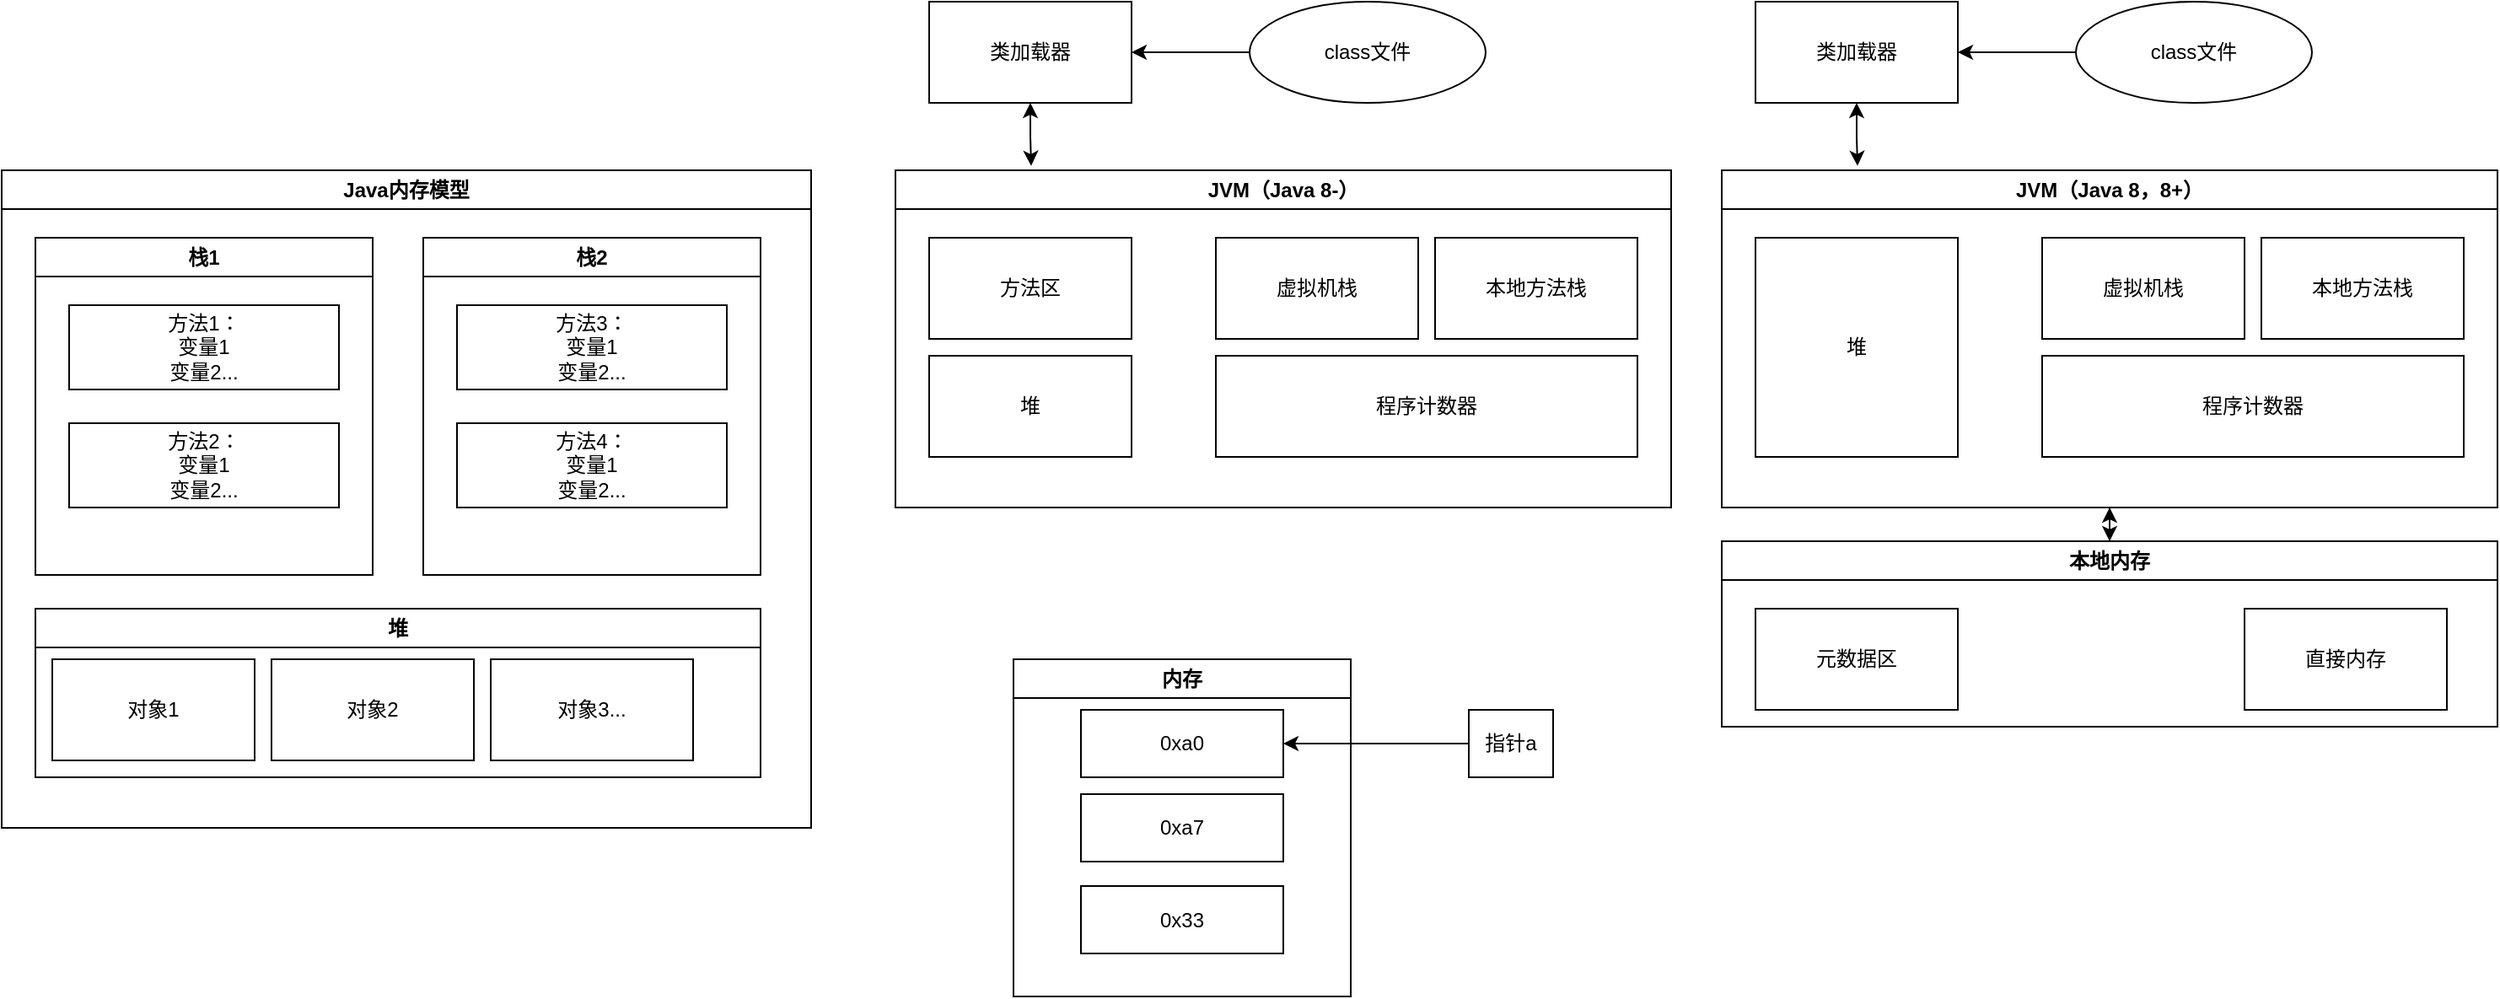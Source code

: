<mxfile version="21.8.2" type="device">
  <diagram name="第 1 页" id="ZJbspc9-_AIFN5w1cXu9">
    <mxGraphModel dx="937" dy="636" grid="1" gridSize="10" guides="1" tooltips="1" connect="1" arrows="1" fold="1" page="1" pageScale="1" pageWidth="827" pageHeight="1169" math="0" shadow="0">
      <root>
        <mxCell id="0" />
        <mxCell id="1" parent="0" />
        <mxCell id="luPE3-3N4MpEArsMBmXl-3" value="Java内存模型" style="swimlane;whiteSpace=wrap;html=1;" parent="1" vertex="1">
          <mxGeometry x="70" y="140" width="480" height="390" as="geometry" />
        </mxCell>
        <mxCell id="luPE3-3N4MpEArsMBmXl-4" value="栈1" style="swimlane;whiteSpace=wrap;html=1;" parent="luPE3-3N4MpEArsMBmXl-3" vertex="1">
          <mxGeometry x="20" y="40" width="200" height="200" as="geometry" />
        </mxCell>
        <mxCell id="luPE3-3N4MpEArsMBmXl-2" value="方法1：&lt;br&gt;变量1&lt;br&gt;变量2..." style="whiteSpace=wrap;html=1;glass=0;" parent="luPE3-3N4MpEArsMBmXl-4" vertex="1">
          <mxGeometry x="20" y="40" width="160" height="50" as="geometry" />
        </mxCell>
        <mxCell id="luPE3-3N4MpEArsMBmXl-6" value="方法2：&lt;br&gt;变量1&lt;br&gt;变量2..." style="whiteSpace=wrap;html=1;glass=0;" parent="luPE3-3N4MpEArsMBmXl-4" vertex="1">
          <mxGeometry x="20" y="110" width="160" height="50" as="geometry" />
        </mxCell>
        <mxCell id="luPE3-3N4MpEArsMBmXl-5" value="栈2" style="swimlane;whiteSpace=wrap;html=1;" parent="luPE3-3N4MpEArsMBmXl-3" vertex="1">
          <mxGeometry x="250" y="40" width="200" height="200" as="geometry" />
        </mxCell>
        <mxCell id="luPE3-3N4MpEArsMBmXl-7" value="方法3：&lt;br&gt;变量1&lt;br&gt;变量2..." style="whiteSpace=wrap;html=1;glass=0;" parent="luPE3-3N4MpEArsMBmXl-5" vertex="1">
          <mxGeometry x="20" y="40" width="160" height="50" as="geometry" />
        </mxCell>
        <mxCell id="luPE3-3N4MpEArsMBmXl-8" value="方法4：&lt;br&gt;变量1&lt;br&gt;变量2..." style="whiteSpace=wrap;html=1;glass=0;" parent="luPE3-3N4MpEArsMBmXl-5" vertex="1">
          <mxGeometry x="20" y="110" width="160" height="50" as="geometry" />
        </mxCell>
        <mxCell id="luPE3-3N4MpEArsMBmXl-9" value="堆" style="swimlane;whiteSpace=wrap;html=1;startSize=23;" parent="luPE3-3N4MpEArsMBmXl-3" vertex="1">
          <mxGeometry x="20" y="260" width="430" height="100" as="geometry" />
        </mxCell>
        <mxCell id="luPE3-3N4MpEArsMBmXl-10" value="对象1" style="rounded=0;whiteSpace=wrap;html=1;" parent="luPE3-3N4MpEArsMBmXl-9" vertex="1">
          <mxGeometry x="10" y="30" width="120" height="60" as="geometry" />
        </mxCell>
        <mxCell id="luPE3-3N4MpEArsMBmXl-11" value="对象2" style="rounded=0;whiteSpace=wrap;html=1;" parent="luPE3-3N4MpEArsMBmXl-9" vertex="1">
          <mxGeometry x="140" y="30" width="120" height="60" as="geometry" />
        </mxCell>
        <mxCell id="luPE3-3N4MpEArsMBmXl-12" value="对象3..." style="rounded=0;whiteSpace=wrap;html=1;" parent="luPE3-3N4MpEArsMBmXl-9" vertex="1">
          <mxGeometry x="270" y="30" width="120" height="60" as="geometry" />
        </mxCell>
        <mxCell id="luPE3-3N4MpEArsMBmXl-13" value="JVM（Java 8-）" style="swimlane;whiteSpace=wrap;html=1;" parent="1" vertex="1">
          <mxGeometry x="600" y="140" width="460" height="200" as="geometry" />
        </mxCell>
        <mxCell id="luPE3-3N4MpEArsMBmXl-14" value="方法区" style="rounded=0;whiteSpace=wrap;html=1;" parent="luPE3-3N4MpEArsMBmXl-13" vertex="1">
          <mxGeometry x="20" y="40" width="120" height="60" as="geometry" />
        </mxCell>
        <mxCell id="luPE3-3N4MpEArsMBmXl-15" value="堆" style="rounded=0;whiteSpace=wrap;html=1;" parent="luPE3-3N4MpEArsMBmXl-13" vertex="1">
          <mxGeometry x="20" y="110" width="120" height="60" as="geometry" />
        </mxCell>
        <mxCell id="luPE3-3N4MpEArsMBmXl-16" value="虚拟机栈" style="rounded=0;whiteSpace=wrap;html=1;" parent="luPE3-3N4MpEArsMBmXl-13" vertex="1">
          <mxGeometry x="190" y="40" width="120" height="60" as="geometry" />
        </mxCell>
        <mxCell id="luPE3-3N4MpEArsMBmXl-17" value="本地方法栈" style="rounded=0;whiteSpace=wrap;html=1;" parent="luPE3-3N4MpEArsMBmXl-13" vertex="1">
          <mxGeometry x="320" y="40" width="120" height="60" as="geometry" />
        </mxCell>
        <mxCell id="luPE3-3N4MpEArsMBmXl-18" value="程序计数器" style="rounded=0;whiteSpace=wrap;html=1;" parent="luPE3-3N4MpEArsMBmXl-13" vertex="1">
          <mxGeometry x="190" y="110" width="250" height="60" as="geometry" />
        </mxCell>
        <mxCell id="luPE3-3N4MpEArsMBmXl-22" style="edgeStyle=orthogonalEdgeStyle;rounded=0;orthogonalLoop=1;jettySize=auto;html=1;entryX=0.175;entryY=-0.013;entryDx=0;entryDy=0;entryPerimeter=0;startArrow=classic;startFill=1;" parent="1" source="luPE3-3N4MpEArsMBmXl-19" target="luPE3-3N4MpEArsMBmXl-13" edge="1">
          <mxGeometry relative="1" as="geometry" />
        </mxCell>
        <mxCell id="luPE3-3N4MpEArsMBmXl-19" value="类加载器" style="rounded=0;whiteSpace=wrap;html=1;" parent="1" vertex="1">
          <mxGeometry x="620" y="40" width="120" height="60" as="geometry" />
        </mxCell>
        <mxCell id="luPE3-3N4MpEArsMBmXl-21" style="edgeStyle=orthogonalEdgeStyle;rounded=0;orthogonalLoop=1;jettySize=auto;html=1;entryX=1;entryY=0.5;entryDx=0;entryDy=0;" parent="1" source="luPE3-3N4MpEArsMBmXl-20" target="luPE3-3N4MpEArsMBmXl-19" edge="1">
          <mxGeometry relative="1" as="geometry" />
        </mxCell>
        <mxCell id="luPE3-3N4MpEArsMBmXl-20" value="class文件" style="ellipse;whiteSpace=wrap;html=1;" parent="1" vertex="1">
          <mxGeometry x="810" y="40" width="140" height="60" as="geometry" />
        </mxCell>
        <mxCell id="YhL6D04Txk6WBfvWqoMS-1" value="内存" style="swimlane;whiteSpace=wrap;html=1;" vertex="1" parent="1">
          <mxGeometry x="670" y="430" width="200" height="200" as="geometry" />
        </mxCell>
        <mxCell id="YhL6D04Txk6WBfvWqoMS-2" value="0xa0" style="rounded=0;whiteSpace=wrap;html=1;" vertex="1" parent="YhL6D04Txk6WBfvWqoMS-1">
          <mxGeometry x="40" y="30" width="120" height="40" as="geometry" />
        </mxCell>
        <mxCell id="YhL6D04Txk6WBfvWqoMS-3" value="0xa7" style="rounded=0;whiteSpace=wrap;html=1;" vertex="1" parent="YhL6D04Txk6WBfvWqoMS-1">
          <mxGeometry x="40" y="80" width="120" height="40" as="geometry" />
        </mxCell>
        <mxCell id="YhL6D04Txk6WBfvWqoMS-4" value="0x33" style="rounded=0;whiteSpace=wrap;html=1;" vertex="1" parent="YhL6D04Txk6WBfvWqoMS-1">
          <mxGeometry x="40" y="134.5" width="120" height="40" as="geometry" />
        </mxCell>
        <mxCell id="YhL6D04Txk6WBfvWqoMS-5" value="" style="endArrow=classic;html=1;rounded=0;entryX=1;entryY=0.5;entryDx=0;entryDy=0;" edge="1" parent="1" target="YhL6D04Txk6WBfvWqoMS-2">
          <mxGeometry width="50" height="50" relative="1" as="geometry">
            <mxPoint x="940" y="480" as="sourcePoint" />
            <mxPoint x="880" y="310" as="targetPoint" />
          </mxGeometry>
        </mxCell>
        <mxCell id="YhL6D04Txk6WBfvWqoMS-6" value="指针a" style="rounded=0;whiteSpace=wrap;html=1;" vertex="1" parent="1">
          <mxGeometry x="940" y="460" width="50" height="40" as="geometry" />
        </mxCell>
        <mxCell id="YhL6D04Txk6WBfvWqoMS-22" style="edgeStyle=orthogonalEdgeStyle;rounded=0;orthogonalLoop=1;jettySize=auto;html=1;startArrow=classic;startFill=1;" edge="1" parent="1" source="YhL6D04Txk6WBfvWqoMS-7" target="YhL6D04Txk6WBfvWqoMS-17">
          <mxGeometry relative="1" as="geometry" />
        </mxCell>
        <mxCell id="YhL6D04Txk6WBfvWqoMS-7" value="JVM（Java 8，8+）" style="swimlane;whiteSpace=wrap;html=1;" vertex="1" parent="1">
          <mxGeometry x="1090" y="140" width="460" height="200" as="geometry" />
        </mxCell>
        <mxCell id="YhL6D04Txk6WBfvWqoMS-9" value="堆" style="rounded=0;whiteSpace=wrap;html=1;" vertex="1" parent="YhL6D04Txk6WBfvWqoMS-7">
          <mxGeometry x="20" y="40" width="120" height="130" as="geometry" />
        </mxCell>
        <mxCell id="YhL6D04Txk6WBfvWqoMS-10" value="虚拟机栈" style="rounded=0;whiteSpace=wrap;html=1;" vertex="1" parent="YhL6D04Txk6WBfvWqoMS-7">
          <mxGeometry x="190" y="40" width="120" height="60" as="geometry" />
        </mxCell>
        <mxCell id="YhL6D04Txk6WBfvWqoMS-11" value="本地方法栈" style="rounded=0;whiteSpace=wrap;html=1;" vertex="1" parent="YhL6D04Txk6WBfvWqoMS-7">
          <mxGeometry x="320" y="40" width="120" height="60" as="geometry" />
        </mxCell>
        <mxCell id="YhL6D04Txk6WBfvWqoMS-12" value="程序计数器" style="rounded=0;whiteSpace=wrap;html=1;" vertex="1" parent="YhL6D04Txk6WBfvWqoMS-7">
          <mxGeometry x="190" y="110" width="250" height="60" as="geometry" />
        </mxCell>
        <mxCell id="YhL6D04Txk6WBfvWqoMS-13" style="edgeStyle=orthogonalEdgeStyle;rounded=0;orthogonalLoop=1;jettySize=auto;html=1;entryX=0.175;entryY=-0.013;entryDx=0;entryDy=0;entryPerimeter=0;startArrow=classic;startFill=1;" edge="1" parent="1" source="YhL6D04Txk6WBfvWqoMS-14" target="YhL6D04Txk6WBfvWqoMS-7">
          <mxGeometry relative="1" as="geometry" />
        </mxCell>
        <mxCell id="YhL6D04Txk6WBfvWqoMS-14" value="类加载器" style="rounded=0;whiteSpace=wrap;html=1;" vertex="1" parent="1">
          <mxGeometry x="1110" y="40" width="120" height="60" as="geometry" />
        </mxCell>
        <mxCell id="YhL6D04Txk6WBfvWqoMS-15" style="edgeStyle=orthogonalEdgeStyle;rounded=0;orthogonalLoop=1;jettySize=auto;html=1;entryX=1;entryY=0.5;entryDx=0;entryDy=0;" edge="1" parent="1" source="YhL6D04Txk6WBfvWqoMS-16" target="YhL6D04Txk6WBfvWqoMS-14">
          <mxGeometry relative="1" as="geometry" />
        </mxCell>
        <mxCell id="YhL6D04Txk6WBfvWqoMS-16" value="class文件" style="ellipse;whiteSpace=wrap;html=1;" vertex="1" parent="1">
          <mxGeometry x="1300" y="40" width="140" height="60" as="geometry" />
        </mxCell>
        <mxCell id="YhL6D04Txk6WBfvWqoMS-17" value="本地内存" style="swimlane;whiteSpace=wrap;html=1;" vertex="1" parent="1">
          <mxGeometry x="1090" y="360" width="460" height="110" as="geometry" />
        </mxCell>
        <mxCell id="YhL6D04Txk6WBfvWqoMS-18" value="直接内存" style="rounded=0;whiteSpace=wrap;html=1;" vertex="1" parent="YhL6D04Txk6WBfvWqoMS-17">
          <mxGeometry x="310" y="40" width="120" height="60" as="geometry" />
        </mxCell>
        <mxCell id="YhL6D04Txk6WBfvWqoMS-8" value="元数据区" style="rounded=0;whiteSpace=wrap;html=1;" vertex="1" parent="YhL6D04Txk6WBfvWqoMS-17">
          <mxGeometry x="20" y="40" width="120" height="60" as="geometry" />
        </mxCell>
      </root>
    </mxGraphModel>
  </diagram>
</mxfile>

